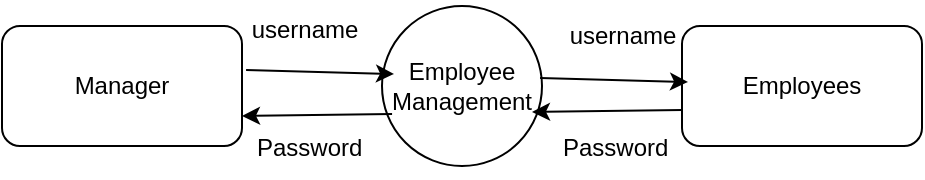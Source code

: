 <mxfile version="20.8.16" type="device"><diagram name="Page-1" id="mRd09LdtHtdWL6J9HerF"><mxGraphModel dx="1257" dy="610" grid="1" gridSize="10" guides="1" tooltips="1" connect="1" arrows="1" fold="1" page="1" pageScale="1" pageWidth="850" pageHeight="1100" math="0" shadow="0"><root><mxCell id="0"/><mxCell id="1" parent="0"/><mxCell id="PA6s-zWGQSUVcvaMYpzR-125" value="Manager" style="rounded=1;whiteSpace=wrap;html=1;" vertex="1" parent="1"><mxGeometry x="460" y="323" width="120" height="60" as="geometry"/></mxCell><mxCell id="PA6s-zWGQSUVcvaMYpzR-126" value="Employee Management" style="ellipse;whiteSpace=wrap;html=1;aspect=fixed;" vertex="1" parent="1"><mxGeometry x="650" y="313" width="80" height="80" as="geometry"/></mxCell><mxCell id="PA6s-zWGQSUVcvaMYpzR-127" value="Employees" style="rounded=1;whiteSpace=wrap;html=1;" vertex="1" parent="1"><mxGeometry x="800" y="323" width="120" height="60" as="geometry"/></mxCell><mxCell id="PA6s-zWGQSUVcvaMYpzR-128" value="" style="endArrow=classic;html=1;rounded=0;entryX=0.075;entryY=0.425;entryDx=0;entryDy=0;entryPerimeter=0;exitX=1.017;exitY=0.367;exitDx=0;exitDy=0;exitPerimeter=0;" edge="1" parent="1" source="PA6s-zWGQSUVcvaMYpzR-125" target="PA6s-zWGQSUVcvaMYpzR-126"><mxGeometry width="50" height="50" relative="1" as="geometry"><mxPoint x="610" y="313" as="sourcePoint"/><mxPoint x="660" y="263" as="targetPoint"/></mxGeometry></mxCell><mxCell id="PA6s-zWGQSUVcvaMYpzR-129" value="" style="endArrow=classic;html=1;rounded=0;entryX=0.075;entryY=0.425;entryDx=0;entryDy=0;entryPerimeter=0;exitX=1.017;exitY=0.367;exitDx=0;exitDy=0;exitPerimeter=0;" edge="1" parent="1"><mxGeometry width="50" height="50" relative="1" as="geometry"><mxPoint x="729.04" y="349.02" as="sourcePoint"/><mxPoint x="803" y="351" as="targetPoint"/></mxGeometry></mxCell><mxCell id="PA6s-zWGQSUVcvaMYpzR-130" value="" style="endArrow=classic;html=1;rounded=0;entryX=1;entryY=0.75;entryDx=0;entryDy=0;exitX=0.063;exitY=0.675;exitDx=0;exitDy=0;exitPerimeter=0;" edge="1" parent="1" source="PA6s-zWGQSUVcvaMYpzR-126" target="PA6s-zWGQSUVcvaMYpzR-125"><mxGeometry width="50" height="50" relative="1" as="geometry"><mxPoint x="600" y="543" as="sourcePoint"/><mxPoint x="650" y="493" as="targetPoint"/></mxGeometry></mxCell><mxCell id="PA6s-zWGQSUVcvaMYpzR-131" value="" style="endArrow=classic;html=1;rounded=0;entryX=1;entryY=0.75;entryDx=0;entryDy=0;exitX=0.063;exitY=0.675;exitDx=0;exitDy=0;exitPerimeter=0;" edge="1" parent="1"><mxGeometry width="50" height="50" relative="1" as="geometry"><mxPoint x="800.04" y="365" as="sourcePoint"/><mxPoint x="725" y="366" as="targetPoint"/></mxGeometry></mxCell><mxCell id="PA6s-zWGQSUVcvaMYpzR-132" value="username" style="text;html=1;align=center;verticalAlign=middle;resizable=0;points=[];autosize=1;strokeColor=none;fillColor=none;" vertex="1" parent="1"><mxGeometry x="571" y="310" width="80" height="30" as="geometry"/></mxCell><mxCell id="PA6s-zWGQSUVcvaMYpzR-133" value="username" style="text;html=1;align=center;verticalAlign=middle;resizable=0;points=[];autosize=1;strokeColor=none;fillColor=none;" vertex="1" parent="1"><mxGeometry x="730" y="313" width="80" height="30" as="geometry"/></mxCell><mxCell id="PA6s-zWGQSUVcvaMYpzR-134" value="Password&lt;span style=&quot;white-space: pre;&quot;&gt;&#9;&lt;/span&gt;" style="text;html=1;align=center;verticalAlign=middle;resizable=0;points=[];autosize=1;strokeColor=none;fillColor=none;" vertex="1" parent="1"><mxGeometry x="577" y="369" width="100" height="30" as="geometry"/></mxCell><mxCell id="PA6s-zWGQSUVcvaMYpzR-135" value="Password&lt;span style=&quot;white-space: pre;&quot;&gt;&#9;&lt;/span&gt;" style="text;html=1;align=center;verticalAlign=middle;resizable=0;points=[];autosize=1;strokeColor=none;fillColor=none;" vertex="1" parent="1"><mxGeometry x="730" y="369" width="100" height="30" as="geometry"/></mxCell></root></mxGraphModel></diagram></mxfile>